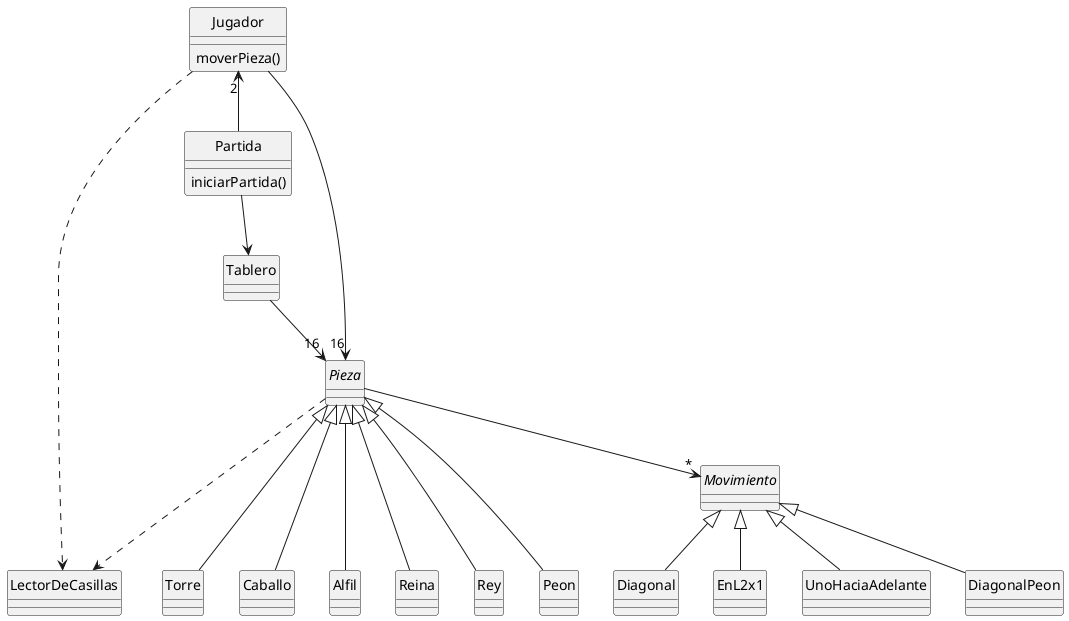 @startuml
hide circle

class Jugador {
    moverPieza()
}

class Partida {
 iniciarPartida()
}


class Tablero{

}

abstract class Pieza {

}

class Torre {

}

class Caballo{

}
class Alfil{

}

class Reina{

}

class Rey{

}

class Peon{

}

abstract class Movimiento{}
class Diagonal{}
class EnL2x1{}
class UnoHaciaAdelante{}
class DiagonalPeon{}

class LectorDeCasillas{}

Jugador .> LectorDeCasillas
Pieza ...> LectorDeCasillas

Movimiento <|-- Diagonal
Movimiento <|-- EnL2x1
Movimiento <|-- UnoHaciaAdelante
Movimiento <|-- DiagonalPeon

Pieza -->"*" Movimiento

Jugador "2"<-- Partida
Partida --> Tablero
Jugador -->"16" Pieza
Tablero -->"16" Pieza
Pieza <|--- Caballo
Pieza <|--- Torre
Pieza <|--- Peon
Pieza <|--- Alfil
Pieza <|--- Reina
Pieza <|--- Rey



@enduml